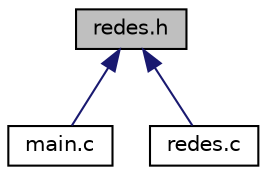 digraph "redes.h"
{
  edge [fontname="Helvetica",fontsize="10",labelfontname="Helvetica",labelfontsize="10"];
  node [fontname="Helvetica",fontsize="10",shape=record];
  Node3 [label="redes.h",height=0.2,width=0.4,color="black", fillcolor="grey75", style="filled", fontcolor="black"];
  Node3 -> Node4 [dir="back",color="midnightblue",fontsize="10",style="solid",fontname="Helvetica"];
  Node4 [label="main.c",height=0.2,width=0.4,color="black", fillcolor="white", style="filled",URL="$main_8c.html",tooltip="Função que controla o progama. "];
  Node3 -> Node5 [dir="back",color="midnightblue",fontsize="10",style="solid",fontname="Helvetica"];
  Node5 [label="redes.c",height=0.2,width=0.4,color="black", fillcolor="white", style="filled",URL="$redes_8c.html",tooltip="Construção do código correspondente às funções que dizem respeito à criação de uma rede neural para a..."];
}
